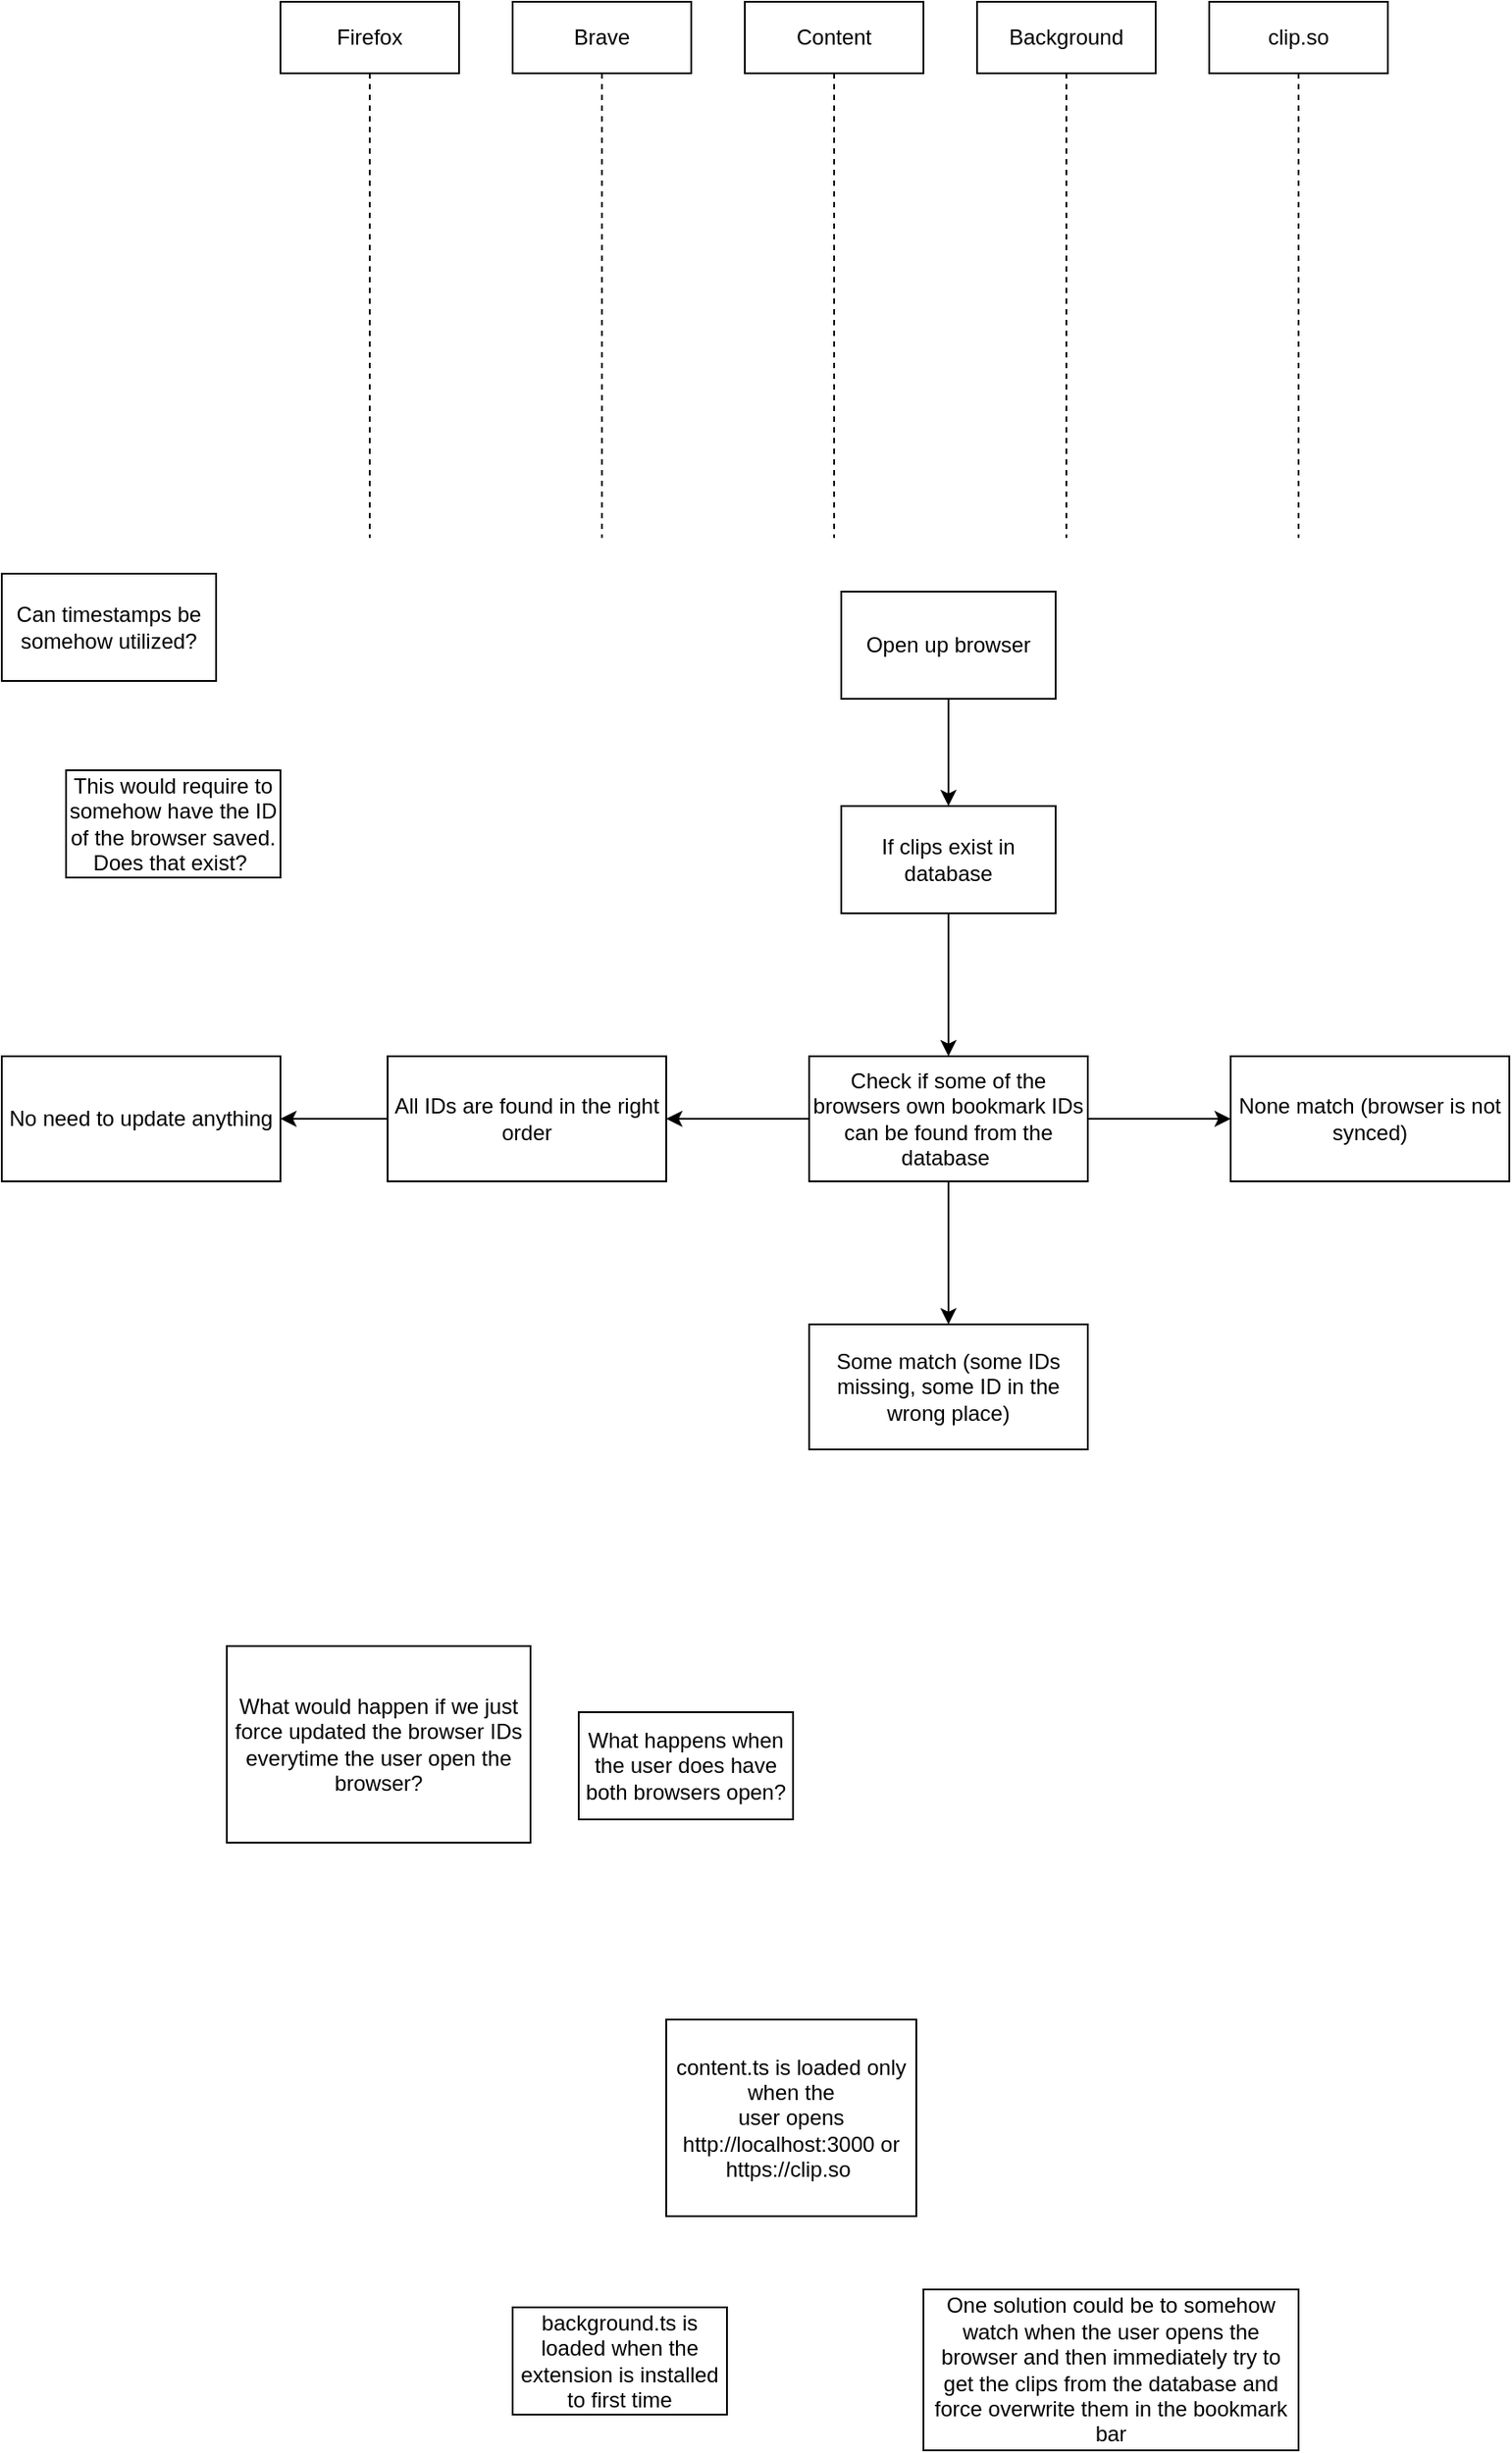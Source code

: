 <mxfile>
    <diagram id="O-_FGqEBVLS1gpxJI0Ky" name="Page-1">
        <mxGraphModel dx="1885" dy="1642" grid="1" gridSize="10" guides="1" tooltips="1" connect="1" arrows="1" fold="1" page="1" pageScale="1" pageWidth="827" pageHeight="1169" math="0" shadow="0">
            <root>
                <mxCell id="0"/>
                <mxCell id="1" parent="0"/>
                <mxCell id="3" value="Firefox" style="shape=umlLifeline;perimeter=lifelinePerimeter;whiteSpace=wrap;html=1;container=1;collapsible=0;recursiveResize=0;outlineConnect=0;" parent="1" vertex="1">
                    <mxGeometry x="40" y="40" width="100" height="300" as="geometry"/>
                </mxCell>
                <mxCell id="4" value="Brave" style="shape=umlLifeline;perimeter=lifelinePerimeter;whiteSpace=wrap;html=1;container=1;collapsible=0;recursiveResize=0;outlineConnect=0;" parent="1" vertex="1">
                    <mxGeometry x="170" y="40" width="100" height="300" as="geometry"/>
                </mxCell>
                <mxCell id="5" value="Content" style="shape=umlLifeline;perimeter=lifelinePerimeter;whiteSpace=wrap;html=1;container=1;collapsible=0;recursiveResize=0;outlineConnect=0;" parent="1" vertex="1">
                    <mxGeometry x="300" y="40" width="100" height="300" as="geometry"/>
                </mxCell>
                <mxCell id="6" value="Background" style="shape=umlLifeline;perimeter=lifelinePerimeter;whiteSpace=wrap;html=1;container=1;collapsible=0;recursiveResize=0;outlineConnect=0;" parent="1" vertex="1">
                    <mxGeometry x="430" y="40" width="100" height="300" as="geometry"/>
                </mxCell>
                <mxCell id="7" value="clip.so" style="shape=umlLifeline;perimeter=lifelinePerimeter;whiteSpace=wrap;html=1;container=1;collapsible=0;recursiveResize=0;outlineConnect=0;" parent="1" vertex="1">
                    <mxGeometry x="560" y="40" width="100" height="300" as="geometry"/>
                </mxCell>
                <mxCell id="20" value="" style="edgeStyle=orthogonalEdgeStyle;rounded=0;orthogonalLoop=1;jettySize=auto;html=1;" edge="1" parent="1" source="8" target="19">
                    <mxGeometry relative="1" as="geometry"/>
                </mxCell>
                <mxCell id="8" value="Open up browser" style="rounded=0;whiteSpace=wrap;html=1;" vertex="1" parent="1">
                    <mxGeometry x="354" y="370" width="120" height="60" as="geometry"/>
                </mxCell>
                <mxCell id="11" value="" style="edgeStyle=orthogonalEdgeStyle;rounded=0;orthogonalLoop=1;jettySize=auto;html=1;" edge="1" parent="1" source="9" target="10">
                    <mxGeometry relative="1" as="geometry"/>
                </mxCell>
                <mxCell id="16" value="" style="edgeStyle=orthogonalEdgeStyle;rounded=0;orthogonalLoop=1;jettySize=auto;html=1;" edge="1" parent="1" source="9" target="15">
                    <mxGeometry relative="1" as="geometry"/>
                </mxCell>
                <mxCell id="18" value="" style="edgeStyle=orthogonalEdgeStyle;rounded=0;orthogonalLoop=1;jettySize=auto;html=1;" edge="1" parent="1" source="9" target="17">
                    <mxGeometry relative="1" as="geometry"/>
                </mxCell>
                <mxCell id="9" value="Check if some of the browsers own bookmark IDs can be found from the database&amp;nbsp;" style="rounded=0;whiteSpace=wrap;html=1;" vertex="1" parent="1">
                    <mxGeometry x="336" y="630" width="156" height="70" as="geometry"/>
                </mxCell>
                <mxCell id="13" value="" style="edgeStyle=orthogonalEdgeStyle;rounded=0;orthogonalLoop=1;jettySize=auto;html=1;" edge="1" parent="1" source="10" target="12">
                    <mxGeometry relative="1" as="geometry"/>
                </mxCell>
                <mxCell id="10" value="All IDs are found in the right order" style="rounded=0;whiteSpace=wrap;html=1;" vertex="1" parent="1">
                    <mxGeometry x="100" y="630" width="156" height="70" as="geometry"/>
                </mxCell>
                <mxCell id="12" value="No need to update anything" style="rounded=0;whiteSpace=wrap;html=1;" vertex="1" parent="1">
                    <mxGeometry x="-116" y="630" width="156" height="70" as="geometry"/>
                </mxCell>
                <mxCell id="15" value="Some match (some IDs missing, some ID in the wrong place)" style="rounded=0;whiteSpace=wrap;html=1;" vertex="1" parent="1">
                    <mxGeometry x="336" y="780" width="156" height="70" as="geometry"/>
                </mxCell>
                <mxCell id="17" value="None match (browser is not synced)" style="rounded=0;whiteSpace=wrap;html=1;" vertex="1" parent="1">
                    <mxGeometry x="572" y="630" width="156" height="70" as="geometry"/>
                </mxCell>
                <mxCell id="21" style="edgeStyle=orthogonalEdgeStyle;rounded=0;orthogonalLoop=1;jettySize=auto;html=1;" edge="1" parent="1" source="19" target="9">
                    <mxGeometry relative="1" as="geometry"/>
                </mxCell>
                <mxCell id="19" value="If clips exist in database" style="rounded=0;whiteSpace=wrap;html=1;" vertex="1" parent="1">
                    <mxGeometry x="354" y="490" width="120" height="60" as="geometry"/>
                </mxCell>
                <mxCell id="22" value="Can timestamps be somehow utilized?" style="whiteSpace=wrap;html=1;" vertex="1" parent="1">
                    <mxGeometry x="-116" y="360" width="120" height="60" as="geometry"/>
                </mxCell>
                <mxCell id="23" value="This would require to somehow have the ID of the browser saved. Does that exist?&amp;nbsp;" style="whiteSpace=wrap;html=1;" vertex="1" parent="1">
                    <mxGeometry x="-80" y="470" width="120" height="60" as="geometry"/>
                </mxCell>
                <mxCell id="24" value="What would happen if we just force updated the browser IDs everytime the user open the browser?" style="whiteSpace=wrap;html=1;" vertex="1" parent="1">
                    <mxGeometry x="10" y="960" width="170" height="110" as="geometry"/>
                </mxCell>
                <mxCell id="26" value="What happens when the user does have both browsers open?" style="whiteSpace=wrap;html=1;" vertex="1" parent="1">
                    <mxGeometry x="207" y="997" width="120" height="60" as="geometry"/>
                </mxCell>
                <mxCell id="29" value="content.ts is loaded only when the&lt;br&gt;user opens http://localhost:3000 or https://clip.so&amp;nbsp;" style="whiteSpace=wrap;html=1;" vertex="1" parent="1">
                    <mxGeometry x="256" y="1169" width="140" height="110" as="geometry"/>
                </mxCell>
                <mxCell id="31" value="background.ts is loaded when the extension is installed to first time" style="whiteSpace=wrap;html=1;" vertex="1" parent="1">
                    <mxGeometry x="170" y="1330" width="120" height="60" as="geometry"/>
                </mxCell>
                <mxCell id="32" value="One solution could be to somehow watch when the user opens the browser and then immediately try to get the clips from the database and force overwrite them in the bookmark bar&lt;br&gt;" style="whiteSpace=wrap;html=1;" vertex="1" parent="1">
                    <mxGeometry x="400" y="1320" width="210" height="90" as="geometry"/>
                </mxCell>
            </root>
        </mxGraphModel>
    </diagram>
</mxfile>
